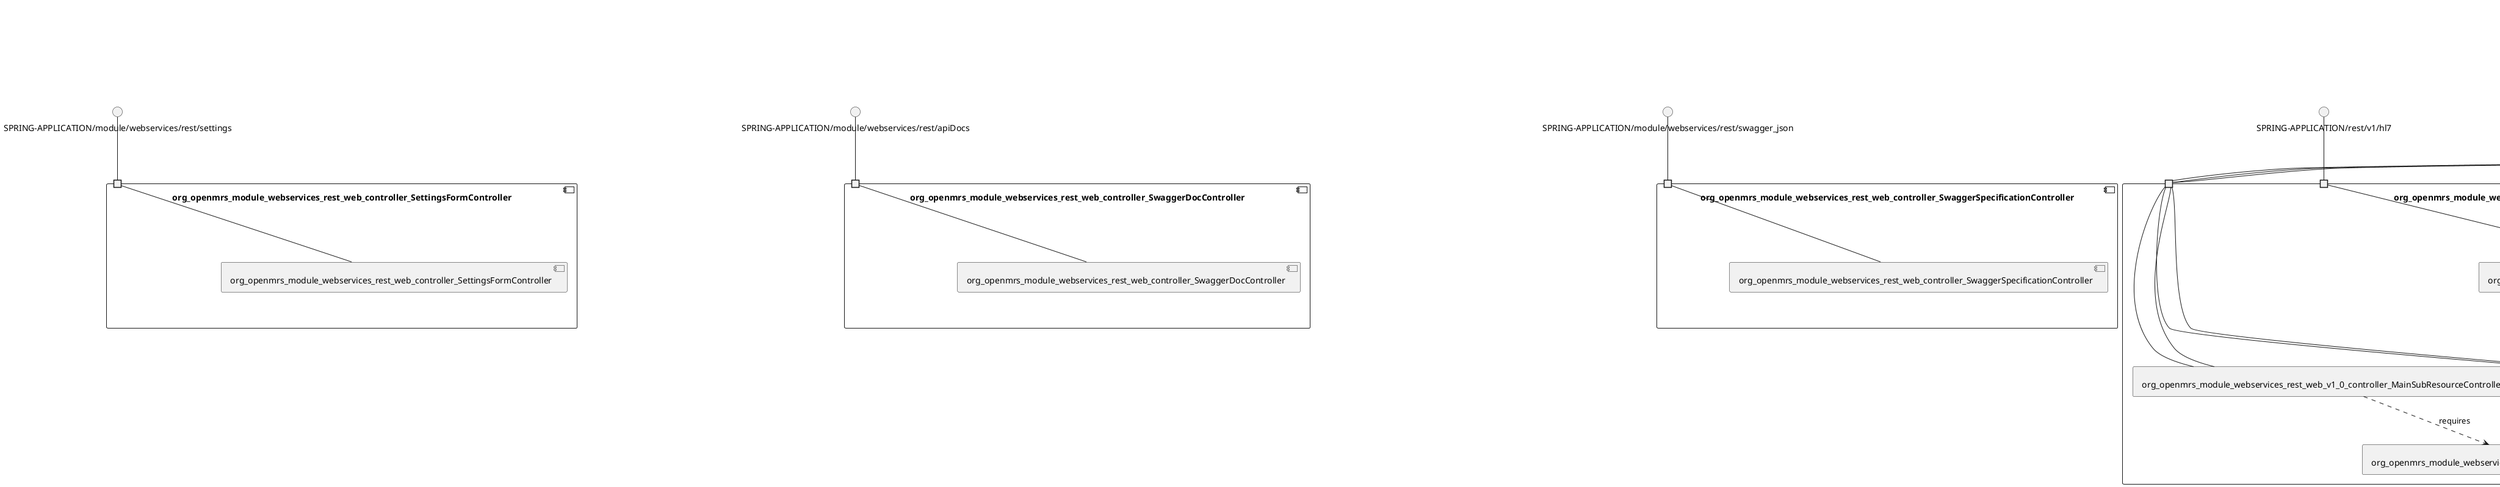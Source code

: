 @startuml
skinparam fixCircleLabelOverlapping true
skinparam componentStyle uml2
component "org_openmrs_module_webservices_rest_web_controller_SettingsFormController\n\n\n\n\n\n" {
[org_openmrs_module_webservices_rest_web_controller_SettingsFormController]
portin " " as org_openmrs_module_webservices_rest_web_controller_SettingsFormController_requires_SPRING_APPLICATION_module_webservices_rest_settings
"org_openmrs_module_webservices_rest_web_controller_SettingsFormController_requires_SPRING_APPLICATION_module_webservices_rest_settings"--[org_openmrs_module_webservices_rest_web_controller_SettingsFormController]
}
interface "SPRING-APPLICATION/module/webservices/rest/settings" as interface.SPRING_APPLICATION_module_webservices_rest_settings
interface.SPRING_APPLICATION_module_webservices_rest_settings--"org_openmrs_module_webservices_rest_web_controller_SettingsFormController_requires_SPRING_APPLICATION_module_webservices_rest_settings"
component "org_openmrs_module_webservices_rest_web_controller_SwaggerDocController\n\n\n\n\n\n" {
[org_openmrs_module_webservices_rest_web_controller_SwaggerDocController]
portin " " as org_openmrs_module_webservices_rest_web_controller_SwaggerDocController_requires_SPRING_APPLICATION_module_webservices_rest_apiDocs
"org_openmrs_module_webservices_rest_web_controller_SwaggerDocController_requires_SPRING_APPLICATION_module_webservices_rest_apiDocs"--[org_openmrs_module_webservices_rest_web_controller_SwaggerDocController]
}
interface "SPRING-APPLICATION/module/webservices/rest/apiDocs" as interface.SPRING_APPLICATION_module_webservices_rest_apiDocs
interface.SPRING_APPLICATION_module_webservices_rest_apiDocs--"org_openmrs_module_webservices_rest_web_controller_SwaggerDocController_requires_SPRING_APPLICATION_module_webservices_rest_apiDocs"
component "org_openmrs_module_webservices_rest_web_controller_SwaggerSpecificationController\n\n\n\n\n\n" {
[org_openmrs_module_webservices_rest_web_controller_SwaggerSpecificationController]
portin " " as org_openmrs_module_webservices_rest_web_controller_SwaggerSpecificationController_requires_SPRING_APPLICATION_module_webservices_rest_swagger_json
"org_openmrs_module_webservices_rest_web_controller_SwaggerSpecificationController_requires_SPRING_APPLICATION_module_webservices_rest_swagger_json"--[org_openmrs_module_webservices_rest_web_controller_SwaggerSpecificationController]
}
interface "SPRING-APPLICATION/module/webservices/rest/swagger_json" as interface.SPRING_APPLICATION_module_webservices_rest_swagger_json
interface.SPRING_APPLICATION_module_webservices_rest_swagger_json--"org_openmrs_module_webservices_rest_web_controller_SwaggerSpecificationController_requires_SPRING_APPLICATION_module_webservices_rest_swagger_json"
component "org_openmrs_module_webservices_rest_web_v1_0_controller\n\n\n\n\n\n" {
[org_openmrs_module_webservices_rest_web_v1_0_controller_BaseUriSetup]
[org_openmrs_module_webservices_rest_web_v1_0_controller_openmrs1_8_HL7MessageController1_8]
[org_openmrs_module_webservices_rest_web_v1_0_controller_MainResourceController]
[org_openmrs_module_webservices_rest_web_v1_0_controller_MainSubResourceController]
portin " " as org_openmrs_module_webservices_rest_web_v1_0_controller_requires_SPRING_APPLICATION_
portin " " as org_openmrs_module_webservices_rest_web_v1_0_controller_requires_SPRING_APPLICATION_rest_v1_hl7
portin " " as org_openmrs_module_webservices_rest_web_v1_0_controller_requires_SPRING_APPLICATION_
portin " " as org_openmrs_module_webservices_rest_web_v1_0_controller_requires_SPRING_APPLICATION_
[org_openmrs_module_webservices_rest_web_v1_0_controller_MainSubResourceController]..>[org_openmrs_module_webservices_rest_web_v1_0_controller_BaseUriSetup] : requires
[org_openmrs_module_webservices_rest_web_v1_0_controller_openmrs1_8_HL7MessageController1_8]..>[org_openmrs_module_webservices_rest_web_v1_0_controller_MainResourceController] : requires
[org_openmrs_module_webservices_rest_web_v1_0_controller_MainResourceController]..>[org_openmrs_module_webservices_rest_web_v1_0_controller_BaseUriSetup] : requires
"org_openmrs_module_webservices_rest_web_v1_0_controller_requires_SPRING_APPLICATION_"--[org_openmrs_module_webservices_rest_web_v1_0_controller_MainResourceController]
"org_openmrs_module_webservices_rest_web_v1_0_controller_requires_SPRING_APPLICATION_"--[org_openmrs_module_webservices_rest_web_v1_0_controller_MainResourceController]
"org_openmrs_module_webservices_rest_web_v1_0_controller_requires_SPRING_APPLICATION_rest_v1_hl7"--[org_openmrs_module_webservices_rest_web_v1_0_controller_openmrs1_8_HL7MessageController1_8]
"org_openmrs_module_webservices_rest_web_v1_0_controller_requires_SPRING_APPLICATION_"--[org_openmrs_module_webservices_rest_web_v1_0_controller_MainSubResourceController]
"org_openmrs_module_webservices_rest_web_v1_0_controller_requires_SPRING_APPLICATION_"--[org_openmrs_module_webservices_rest_web_v1_0_controller_MainSubResourceController]
}
interface "SPRING-APPLICATION/" as interface.SPRING_APPLICATION_
interface.SPRING_APPLICATION_--"org_openmrs_module_webservices_rest_web_v1_0_controller_requires_SPRING_APPLICATION_"
interface "SPRING-APPLICATION/" as interface.SPRING_APPLICATION_
interface.SPRING_APPLICATION_--"org_openmrs_module_webservices_rest_web_v1_0_controller_requires_SPRING_APPLICATION_"
interface "SPRING-APPLICATION/" as interface.SPRING_APPLICATION_
interface.SPRING_APPLICATION_--"org_openmrs_module_webservices_rest_web_v1_0_controller_requires_SPRING_APPLICATION_"
interface "SPRING-APPLICATION/rest/v1/hl7" as interface.SPRING_APPLICATION_rest_v1_hl7
interface.SPRING_APPLICATION_rest_v1_hl7--"org_openmrs_module_webservices_rest_web_v1_0_controller_requires_SPRING_APPLICATION_rest_v1_hl7"
component "org_openmrs_module_webservices_rest_web_v1_0_controller_BaseRestController\n\n\n\n\n\n" {
[org_openmrs_module_webservices_rest_web_v1_0_controller_BaseRestController]
}
component "org_openmrs_module_webservices_rest_web_v1_0_controller_UnknownResourceController\n\n\n\n\n\n" {
[org_openmrs_module_webservices_rest_web_v1_0_controller_UnknownResourceController]
portin " " as org_openmrs_module_webservices_rest_web_v1_0_controller_UnknownResourceController_requires_SPRING_APPLICATION_rest_unknownResource
"org_openmrs_module_webservices_rest_web_v1_0_controller_UnknownResourceController_requires_SPRING_APPLICATION_rest_unknownResource"--[org_openmrs_module_webservices_rest_web_v1_0_controller_UnknownResourceController]
}
interface "SPRING-APPLICATION/rest/unknownResource" as interface.SPRING_APPLICATION_rest_unknownResource
interface.SPRING_APPLICATION_rest_unknownResource--"org_openmrs_module_webservices_rest_web_v1_0_controller_UnknownResourceController_requires_SPRING_APPLICATION_rest_unknownResource"
component "org_openmrs_module_webservices_rest_web_v1_0_controller_openmrs1_8_ChangePasswordController1_8\n\n\n\n\n\n" {
[org_openmrs_module_webservices_rest_web_v1_0_controller_openmrs1_8_ChangePasswordController1_8]
portin " " as org_openmrs_module_webservices_rest_web_v1_0_controller_openmrs1_8_ChangePasswordController1_8_requires_SPRING_APPLICATION_
portin " " as org_openmrs_module_webservices_rest_web_v1_0_controller_openmrs1_8_ChangePasswordController1_8_requires_SPRING_APPLICATION_
"org_openmrs_module_webservices_rest_web_v1_0_controller_openmrs1_8_ChangePasswordController1_8_requires_SPRING_APPLICATION_"--[org_openmrs_module_webservices_rest_web_v1_0_controller_openmrs1_8_ChangePasswordController1_8]
"org_openmrs_module_webservices_rest_web_v1_0_controller_openmrs1_8_ChangePasswordController1_8_requires_SPRING_APPLICATION_"--[org_openmrs_module_webservices_rest_web_v1_0_controller_openmrs1_8_ChangePasswordController1_8]
}
interface "SPRING-APPLICATION/" as interface.SPRING_APPLICATION_
interface.SPRING_APPLICATION_--"org_openmrs_module_webservices_rest_web_v1_0_controller_openmrs1_8_ChangePasswordController1_8_requires_SPRING_APPLICATION_"
interface "SPRING-APPLICATION/" as interface.SPRING_APPLICATION_
interface.SPRING_APPLICATION_--"org_openmrs_module_webservices_rest_web_v1_0_controller_openmrs1_8_ChangePasswordController1_8_requires_SPRING_APPLICATION_"
component "org_openmrs_module_webservices_rest_web_v1_0_controller_openmrs1_8_ObsComplexValueController1_8\n\n\n\n\n\n" {
[org_openmrs_module_webservices_rest_web_v1_0_controller_openmrs1_8_ObsComplexValueController1_8]
portin " " as org_openmrs_module_webservices_rest_web_v1_0_controller_openmrs1_8_ObsComplexValueController1_8_requires_SPRING_APPLICATION_value
"org_openmrs_module_webservices_rest_web_v1_0_controller_openmrs1_8_ObsComplexValueController1_8_requires_SPRING_APPLICATION_value"--[org_openmrs_module_webservices_rest_web_v1_0_controller_openmrs1_8_ObsComplexValueController1_8]
}
interface "SPRING-APPLICATION/*/value" as interface.SPRING_APPLICATION_value
interface.SPRING_APPLICATION_value--"org_openmrs_module_webservices_rest_web_v1_0_controller_openmrs1_8_ObsComplexValueController1_8_requires_SPRING_APPLICATION_value"
component "org_openmrs_module_webservices_rest_web_v1_0_controller_openmrs1_9\n\n\n\n\n\n" {
[org_openmrs_module_webservices_rest_web_v1_0_controller_openmrs1_9_FormResourceController1_9]
[org_openmrs_module_webservices_rest_web_v1_0_controller_openmrs1_9_ClobDatatypeStorageController]
portin " " as org_openmrs_module_webservices_rest_web_v1_0_controller_openmrs1_9_requires_SPRING_APPLICATION_rest_v1_form_value
portin " " as org_openmrs_module_webservices_rest_web_v1_0_controller_openmrs1_9_requires_SPRING_APPLICATION_
portin " " as org_openmrs_module_webservices_rest_web_v1_0_controller_openmrs1_9_requires_SPRING_APPLICATION_
[org_openmrs_module_webservices_rest_web_v1_0_controller_openmrs1_9_FormResourceController1_9]..>[org_openmrs_module_webservices_rest_web_v1_0_controller_openmrs1_9_ClobDatatypeStorageController] : requires
"org_openmrs_module_webservices_rest_web_v1_0_controller_openmrs1_9_requires_SPRING_APPLICATION_rest_v1_form_value"--[org_openmrs_module_webservices_rest_web_v1_0_controller_openmrs1_9_FormResourceController1_9]
"org_openmrs_module_webservices_rest_web_v1_0_controller_openmrs1_9_requires_SPRING_APPLICATION_"--[org_openmrs_module_webservices_rest_web_v1_0_controller_openmrs1_9_ClobDatatypeStorageController]
"org_openmrs_module_webservices_rest_web_v1_0_controller_openmrs1_9_requires_SPRING_APPLICATION_"--[org_openmrs_module_webservices_rest_web_v1_0_controller_openmrs1_9_ClobDatatypeStorageController]
}
interface "SPRING-APPLICATION/" as interface.SPRING_APPLICATION_
interface.SPRING_APPLICATION_--"org_openmrs_module_webservices_rest_web_v1_0_controller_openmrs1_9_requires_SPRING_APPLICATION_"
interface "SPRING-APPLICATION/" as interface.SPRING_APPLICATION_
interface.SPRING_APPLICATION_--"org_openmrs_module_webservices_rest_web_v1_0_controller_openmrs1_9_requires_SPRING_APPLICATION_"
interface "SPRING-APPLICATION/rest/v1/form/*/value" as interface.SPRING_APPLICATION_rest_v1_form_value
interface.SPRING_APPLICATION_rest_v1_form_value--"org_openmrs_module_webservices_rest_web_v1_0_controller_openmrs1_9_requires_SPRING_APPLICATION_rest_v1_form_value"
component "org_openmrs_module_webservices_rest_web_v1_0_controller_openmrs1_9_ConceptReferenceController1_9\n\n\n\n\n\n" {
[org_openmrs_module_webservices_rest_web_v1_0_controller_openmrs1_9_ConceptReferenceController1_9]
portin " " as org_openmrs_module_webservices_rest_web_v1_0_controller_openmrs1_9_ConceptReferenceController1_9_requires_SPRING_APPLICATION_
portin " " as org_openmrs_module_webservices_rest_web_v1_0_controller_openmrs1_9_ConceptReferenceController1_9_requires_SPRING_APPLICATION_
"org_openmrs_module_webservices_rest_web_v1_0_controller_openmrs1_9_ConceptReferenceController1_9_requires_SPRING_APPLICATION_"--[org_openmrs_module_webservices_rest_web_v1_0_controller_openmrs1_9_ConceptReferenceController1_9]
"org_openmrs_module_webservices_rest_web_v1_0_controller_openmrs1_9_ConceptReferenceController1_9_requires_SPRING_APPLICATION_"--[org_openmrs_module_webservices_rest_web_v1_0_controller_openmrs1_9_ConceptReferenceController1_9]
}
interface "SPRING-APPLICATION/" as interface.SPRING_APPLICATION_
interface.SPRING_APPLICATION_--"org_openmrs_module_webservices_rest_web_v1_0_controller_openmrs1_9_ConceptReferenceController1_9_requires_SPRING_APPLICATION_"
interface "SPRING-APPLICATION/" as interface.SPRING_APPLICATION_
interface.SPRING_APPLICATION_--"org_openmrs_module_webservices_rest_web_v1_0_controller_openmrs1_9_ConceptReferenceController1_9_requires_SPRING_APPLICATION_"
component "org_openmrs_module_webservices_rest_web_v1_0_controller_openmrs1_9_SessionController1_9\n\n\n\n\n\n" {
[org_openmrs_module_webservices_rest_web_v1_0_controller_openmrs1_9_SessionController1_9]
portin " " as org_openmrs_module_webservices_rest_web_v1_0_controller_openmrs1_9_SessionController1_9_requires_SPRING_APPLICATION_
portin " " as org_openmrs_module_webservices_rest_web_v1_0_controller_openmrs1_9_SessionController1_9_requires_SPRING_APPLICATION_
"org_openmrs_module_webservices_rest_web_v1_0_controller_openmrs1_9_SessionController1_9_requires_SPRING_APPLICATION_"--[org_openmrs_module_webservices_rest_web_v1_0_controller_openmrs1_9_SessionController1_9]
"org_openmrs_module_webservices_rest_web_v1_0_controller_openmrs1_9_SessionController1_9_requires_SPRING_APPLICATION_"--[org_openmrs_module_webservices_rest_web_v1_0_controller_openmrs1_9_SessionController1_9]
}
interface "SPRING-APPLICATION/" as interface.SPRING_APPLICATION_
interface.SPRING_APPLICATION_--"org_openmrs_module_webservices_rest_web_v1_0_controller_openmrs1_9_SessionController1_9_requires_SPRING_APPLICATION_"
interface "SPRING-APPLICATION/" as interface.SPRING_APPLICATION_
interface.SPRING_APPLICATION_--"org_openmrs_module_webservices_rest_web_v1_0_controller_openmrs1_9_SessionController1_9_requires_SPRING_APPLICATION_"
component "org_openmrs_module_webservices_rest_web_v1_0_controller_openmrs2_0_AddressTemplateController2_0\n\n\n\n\n\n" {
[org_openmrs_module_webservices_rest_web_v1_0_controller_openmrs2_0_AddressTemplateController2_0]
portin " " as org_openmrs_module_webservices_rest_web_v1_0_controller_openmrs2_0_AddressTemplateController2_0_requires_SPRING_APPLICATION_
portin " " as org_openmrs_module_webservices_rest_web_v1_0_controller_openmrs2_0_AddressTemplateController2_0_requires_SPRING_APPLICATION_
"org_openmrs_module_webservices_rest_web_v1_0_controller_openmrs2_0_AddressTemplateController2_0_requires_SPRING_APPLICATION_"--[org_openmrs_module_webservices_rest_web_v1_0_controller_openmrs2_0_AddressTemplateController2_0]
"org_openmrs_module_webservices_rest_web_v1_0_controller_openmrs2_0_AddressTemplateController2_0_requires_SPRING_APPLICATION_"--[org_openmrs_module_webservices_rest_web_v1_0_controller_openmrs2_0_AddressTemplateController2_0]
}
interface "SPRING-APPLICATION/" as interface.SPRING_APPLICATION_
interface.SPRING_APPLICATION_--"org_openmrs_module_webservices_rest_web_v1_0_controller_openmrs2_0_AddressTemplateController2_0_requires_SPRING_APPLICATION_"
interface "SPRING-APPLICATION/" as interface.SPRING_APPLICATION_
interface.SPRING_APPLICATION_--"org_openmrs_module_webservices_rest_web_v1_0_controller_openmrs2_0_AddressTemplateController2_0_requires_SPRING_APPLICATION_"
component "org_openmrs_module_webservices_rest_web_v1_0_controller_openmrs2_0_ClearDbCacheController2_0\n\n\n\n\n\n" {
[org_openmrs_module_webservices_rest_web_v1_0_controller_openmrs2_0_ClearDbCacheController2_0]
portin " " as org_openmrs_module_webservices_rest_web_v1_0_controller_openmrs2_0_ClearDbCacheController2_0_requires_SPRING_APPLICATION_
portin " " as org_openmrs_module_webservices_rest_web_v1_0_controller_openmrs2_0_ClearDbCacheController2_0_requires_SPRING_APPLICATION_
"org_openmrs_module_webservices_rest_web_v1_0_controller_openmrs2_0_ClearDbCacheController2_0_requires_SPRING_APPLICATION_"--[org_openmrs_module_webservices_rest_web_v1_0_controller_openmrs2_0_ClearDbCacheController2_0]
"org_openmrs_module_webservices_rest_web_v1_0_controller_openmrs2_0_ClearDbCacheController2_0_requires_SPRING_APPLICATION_"--[org_openmrs_module_webservices_rest_web_v1_0_controller_openmrs2_0_ClearDbCacheController2_0]
}
interface "SPRING-APPLICATION/" as interface.SPRING_APPLICATION_
interface.SPRING_APPLICATION_--"org_openmrs_module_webservices_rest_web_v1_0_controller_openmrs2_0_ClearDbCacheController2_0_requires_SPRING_APPLICATION_"
interface "SPRING-APPLICATION/" as interface.SPRING_APPLICATION_
interface.SPRING_APPLICATION_--"org_openmrs_module_webservices_rest_web_v1_0_controller_openmrs2_0_ClearDbCacheController2_0_requires_SPRING_APPLICATION_"
component "org_openmrs_module_webservices_rest_web_v1_0_controller_openmrs2_0_ImplementationIdController2_0\n\n\n\n\n\n" {
[org_openmrs_module_webservices_rest_web_v1_0_controller_openmrs2_0_ImplementationIdController2_0]
portin " " as org_openmrs_module_webservices_rest_web_v1_0_controller_openmrs2_0_ImplementationIdController2_0_requires_SPRING_APPLICATION_
"org_openmrs_module_webservices_rest_web_v1_0_controller_openmrs2_0_ImplementationIdController2_0_requires_SPRING_APPLICATION_"--[org_openmrs_module_webservices_rest_web_v1_0_controller_openmrs2_0_ImplementationIdController2_0]
}
interface "SPRING-APPLICATION/" as interface.SPRING_APPLICATION_
interface.SPRING_APPLICATION_--"org_openmrs_module_webservices_rest_web_v1_0_controller_openmrs2_0_ImplementationIdController2_0_requires_SPRING_APPLICATION_"
component "org_openmrs_module_webservices_rest_web_v1_0_controller_openmrs2_0_LocaleAndThemeConfigurationController2_0\n\n\n\n\n\n" {
[org_openmrs_module_webservices_rest_web_v1_0_controller_openmrs2_0_LocaleAndThemeConfigurationController2_0]
portin " " as org_openmrs_module_webservices_rest_web_v1_0_controller_openmrs2_0_LocaleAndThemeConfigurationController2_0_requires_SPRING_APPLICATION_
portin " " as org_openmrs_module_webservices_rest_web_v1_0_controller_openmrs2_0_LocaleAndThemeConfigurationController2_0_requires_SPRING_APPLICATION_
"org_openmrs_module_webservices_rest_web_v1_0_controller_openmrs2_0_LocaleAndThemeConfigurationController2_0_requires_SPRING_APPLICATION_"--[org_openmrs_module_webservices_rest_web_v1_0_controller_openmrs2_0_LocaleAndThemeConfigurationController2_0]
"org_openmrs_module_webservices_rest_web_v1_0_controller_openmrs2_0_LocaleAndThemeConfigurationController2_0_requires_SPRING_APPLICATION_"--[org_openmrs_module_webservices_rest_web_v1_0_controller_openmrs2_0_LocaleAndThemeConfigurationController2_0]
}
interface "SPRING-APPLICATION/" as interface.SPRING_APPLICATION_
interface.SPRING_APPLICATION_--"org_openmrs_module_webservices_rest_web_v1_0_controller_openmrs2_0_LocaleAndThemeConfigurationController2_0_requires_SPRING_APPLICATION_"
interface "SPRING-APPLICATION/" as interface.SPRING_APPLICATION_
interface.SPRING_APPLICATION_--"org_openmrs_module_webservices_rest_web_v1_0_controller_openmrs2_0_LocaleAndThemeConfigurationController2_0_requires_SPRING_APPLICATION_"
component "org_openmrs_module_webservices_rest_web_v1_0_controller_openmrs2_0_LoggedInUsersController2_0\n\n\n\n\n\n" {
[org_openmrs_module_webservices_rest_web_v1_0_controller_openmrs2_0_LoggedInUsersController2_0]
portin " " as org_openmrs_module_webservices_rest_web_v1_0_controller_openmrs2_0_LoggedInUsersController2_0_requires_SPRING_APPLICATION_
portin " " as org_openmrs_module_webservices_rest_web_v1_0_controller_openmrs2_0_LoggedInUsersController2_0_requires_SPRING_APPLICATION_
"org_openmrs_module_webservices_rest_web_v1_0_controller_openmrs2_0_LoggedInUsersController2_0_requires_SPRING_APPLICATION_"--[org_openmrs_module_webservices_rest_web_v1_0_controller_openmrs2_0_LoggedInUsersController2_0]
"org_openmrs_module_webservices_rest_web_v1_0_controller_openmrs2_0_LoggedInUsersController2_0_requires_SPRING_APPLICATION_"--[org_openmrs_module_webservices_rest_web_v1_0_controller_openmrs2_0_LoggedInUsersController2_0]
}
interface "SPRING-APPLICATION/" as interface.SPRING_APPLICATION_
interface.SPRING_APPLICATION_--"org_openmrs_module_webservices_rest_web_v1_0_controller_openmrs2_0_LoggedInUsersController2_0_requires_SPRING_APPLICATION_"
interface "SPRING-APPLICATION/" as interface.SPRING_APPLICATION_
interface.SPRING_APPLICATION_--"org_openmrs_module_webservices_rest_web_v1_0_controller_openmrs2_0_LoggedInUsersController2_0_requires_SPRING_APPLICATION_"
component "org_openmrs_module_webservices_rest_web_v1_0_controller_openmrs2_0_NameTemplateController2_0\n\n\n\n\n\n" {
[org_openmrs_module_webservices_rest_web_v1_0_controller_openmrs2_0_NameTemplateController2_0]
portin " " as org_openmrs_module_webservices_rest_web_v1_0_controller_openmrs2_0_NameTemplateController2_0_requires_SPRING_APPLICATION_
portin " " as org_openmrs_module_webservices_rest_web_v1_0_controller_openmrs2_0_NameTemplateController2_0_requires_SPRING_APPLICATION_
"org_openmrs_module_webservices_rest_web_v1_0_controller_openmrs2_0_NameTemplateController2_0_requires_SPRING_APPLICATION_"--[org_openmrs_module_webservices_rest_web_v1_0_controller_openmrs2_0_NameTemplateController2_0]
"org_openmrs_module_webservices_rest_web_v1_0_controller_openmrs2_0_NameTemplateController2_0_requires_SPRING_APPLICATION_"--[org_openmrs_module_webservices_rest_web_v1_0_controller_openmrs2_0_NameTemplateController2_0]
}
interface "SPRING-APPLICATION/" as interface.SPRING_APPLICATION_
interface.SPRING_APPLICATION_--"org_openmrs_module_webservices_rest_web_v1_0_controller_openmrs2_0_NameTemplateController2_0_requires_SPRING_APPLICATION_"
interface "SPRING-APPLICATION/" as interface.SPRING_APPLICATION_
interface.SPRING_APPLICATION_--"org_openmrs_module_webservices_rest_web_v1_0_controller_openmrs2_0_NameTemplateController2_0_requires_SPRING_APPLICATION_"
component "org_openmrs_module_webservices_rest_web_v1_0_controller_openmrs2_0_SearchIndexController2_0\n\n\n\n\n\n" {
[org_openmrs_module_webservices_rest_web_v1_0_controller_openmrs2_0_SearchIndexController2_0]
portin " " as org_openmrs_module_webservices_rest_web_v1_0_controller_openmrs2_0_SearchIndexController2_0_requires_SPRING_APPLICATION_
portin " " as org_openmrs_module_webservices_rest_web_v1_0_controller_openmrs2_0_SearchIndexController2_0_requires_SPRING_APPLICATION_
"org_openmrs_module_webservices_rest_web_v1_0_controller_openmrs2_0_SearchIndexController2_0_requires_SPRING_APPLICATION_"--[org_openmrs_module_webservices_rest_web_v1_0_controller_openmrs2_0_SearchIndexController2_0]
"org_openmrs_module_webservices_rest_web_v1_0_controller_openmrs2_0_SearchIndexController2_0_requires_SPRING_APPLICATION_"--[org_openmrs_module_webservices_rest_web_v1_0_controller_openmrs2_0_SearchIndexController2_0]
}
interface "SPRING-APPLICATION/" as interface.SPRING_APPLICATION_
interface.SPRING_APPLICATION_--"org_openmrs_module_webservices_rest_web_v1_0_controller_openmrs2_0_SearchIndexController2_0_requires_SPRING_APPLICATION_"
interface "SPRING-APPLICATION/" as interface.SPRING_APPLICATION_
interface.SPRING_APPLICATION_--"org_openmrs_module_webservices_rest_web_v1_0_controller_openmrs2_0_SearchIndexController2_0_requires_SPRING_APPLICATION_"
component "org_openmrs_module_webservices_rest_web_v1_0_controller_openmrs2_0_VisitConfigurationController2_0\n\n\n\n\n\n" {
[org_openmrs_module_webservices_rest_web_v1_0_controller_openmrs2_0_VisitConfigurationController2_0]
portin " " as org_openmrs_module_webservices_rest_web_v1_0_controller_openmrs2_0_VisitConfigurationController2_0_requires_SPRING_APPLICATION_
portin " " as org_openmrs_module_webservices_rest_web_v1_0_controller_openmrs2_0_VisitConfigurationController2_0_requires_SPRING_APPLICATION_
"org_openmrs_module_webservices_rest_web_v1_0_controller_openmrs2_0_VisitConfigurationController2_0_requires_SPRING_APPLICATION_"--[org_openmrs_module_webservices_rest_web_v1_0_controller_openmrs2_0_VisitConfigurationController2_0]
"org_openmrs_module_webservices_rest_web_v1_0_controller_openmrs2_0_VisitConfigurationController2_0_requires_SPRING_APPLICATION_"--[org_openmrs_module_webservices_rest_web_v1_0_controller_openmrs2_0_VisitConfigurationController2_0]
}
interface "SPRING-APPLICATION/" as interface.SPRING_APPLICATION_
interface.SPRING_APPLICATION_--"org_openmrs_module_webservices_rest_web_v1_0_controller_openmrs2_0_VisitConfigurationController2_0_requires_SPRING_APPLICATION_"
interface "SPRING-APPLICATION/" as interface.SPRING_APPLICATION_
interface.SPRING_APPLICATION_--"org_openmrs_module_webservices_rest_web_v1_0_controller_openmrs2_0_VisitConfigurationController2_0_requires_SPRING_APPLICATION_"
component "org_openmrs_module_webservices_rest_web_v1_0_controller_openmrs2_2_PasswordResetController2_2\n\n\n\n\n\n" {
[org_openmrs_module_webservices_rest_web_v1_0_controller_openmrs2_2_PasswordResetController2_2]
portin " " as org_openmrs_module_webservices_rest_web_v1_0_controller_openmrs2_2_PasswordResetController2_2_requires_SPRING_APPLICATION_
portin " " as org_openmrs_module_webservices_rest_web_v1_0_controller_openmrs2_2_PasswordResetController2_2_requires_SPRING_APPLICATION_
"org_openmrs_module_webservices_rest_web_v1_0_controller_openmrs2_2_PasswordResetController2_2_requires_SPRING_APPLICATION_"--[org_openmrs_module_webservices_rest_web_v1_0_controller_openmrs2_2_PasswordResetController2_2]
"org_openmrs_module_webservices_rest_web_v1_0_controller_openmrs2_2_PasswordResetController2_2_requires_SPRING_APPLICATION_"--[org_openmrs_module_webservices_rest_web_v1_0_controller_openmrs2_2_PasswordResetController2_2]
}
interface "SPRING-APPLICATION/" as interface.SPRING_APPLICATION_
interface.SPRING_APPLICATION_--"org_openmrs_module_webservices_rest_web_v1_0_controller_openmrs2_2_PasswordResetController2_2_requires_SPRING_APPLICATION_"
interface "SPRING-APPLICATION/" as interface.SPRING_APPLICATION_
interface.SPRING_APPLICATION_--"org_openmrs_module_webservices_rest_web_v1_0_controller_openmrs2_2_PasswordResetController2_2_requires_SPRING_APPLICATION_"
interface "org_openmrs_module_webservices_rest_web_api_RestService" as interface.org_openmrs_module_webservices_rest_web_api_RestService
interface.org_openmrs_module_webservices_rest_web_api_RestService--[org_openmrs_module_webservices_rest_web_api_RestService_Provider]
interface "org_openmrs_module_webservices_rest_web_v1_0_controller_openmrs1_8_ObsService" as interface.org_openmrs_module_webservices_rest_web_v1_0_controller_openmrs1_8_ObsService
interface.org_openmrs_module_webservices_rest_web_v1_0_controller_openmrs1_8_ObsService--[org_openmrs_module_webservices_rest_web_v1_0_controller_openmrs1_8_ObsService_Provider]
interface "org_openmrs_module_webservices_rest_web_v1_0_controller_openmrs1_8_UserService" as interface.org_openmrs_module_webservices_rest_web_v1_0_controller_openmrs1_8_UserService
interface.org_openmrs_module_webservices_rest_web_v1_0_controller_openmrs1_8_UserService--[org_openmrs_module_webservices_rest_web_v1_0_controller_openmrs1_8_UserService_Provider]
interface "org_openmrs_module_webservices_rest_web_v1_0_controller_openmrs1_9_DatatypeService" as interface.org_openmrs_module_webservices_rest_web_v1_0_controller_openmrs1_9_DatatypeService
interface.org_openmrs_module_webservices_rest_web_v1_0_controller_openmrs1_9_DatatypeService--[org_openmrs_module_webservices_rest_web_v1_0_controller_openmrs1_9_DatatypeService_Provider]
interface "org_openmrs_module_webservices_rest_web_v1_0_controller_openmrs1_9_FormService" as interface.org_openmrs_module_webservices_rest_web_v1_0_controller_openmrs1_9_FormService
interface.org_openmrs_module_webservices_rest_web_v1_0_controller_openmrs1_9_FormService--[org_openmrs_module_webservices_rest_web_v1_0_controller_openmrs1_9_FormService_Provider]
interface "org_openmrs_module_webservices_rest_web_v1_0_controller_openmrs2_2_UserService" as interface.org_openmrs_module_webservices_rest_web_v1_0_controller_openmrs2_2_UserService
interface.org_openmrs_module_webservices_rest_web_v1_0_controller_openmrs2_2_UserService--[org_openmrs_module_webservices_rest_web_v1_0_controller_openmrs2_2_UserService_Provider]

@enduml
